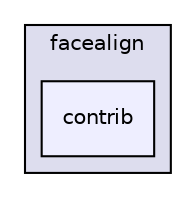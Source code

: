 digraph "/build/FastDeploy/fastdeploy/vision/facealign/contrib" {
  compound=true
  node [ fontsize="10", fontname="Helvetica"];
  edge [ labelfontsize="10", labelfontname="Helvetica"];
  subgraph clusterdir_ecd0b05b6c637947f79c1ec62f012185 {
    graph [ bgcolor="#ddddee", pencolor="black", label="facealign" fontname="Helvetica", fontsize="10", URL="dir_ecd0b05b6c637947f79c1ec62f012185.html"]
  dir_4fc677d27ebd8300d40649cf3888cddd [shape=box, label="contrib", style="filled", fillcolor="#eeeeff", pencolor="black", URL="dir_4fc677d27ebd8300d40649cf3888cddd.html"];
  }
}
